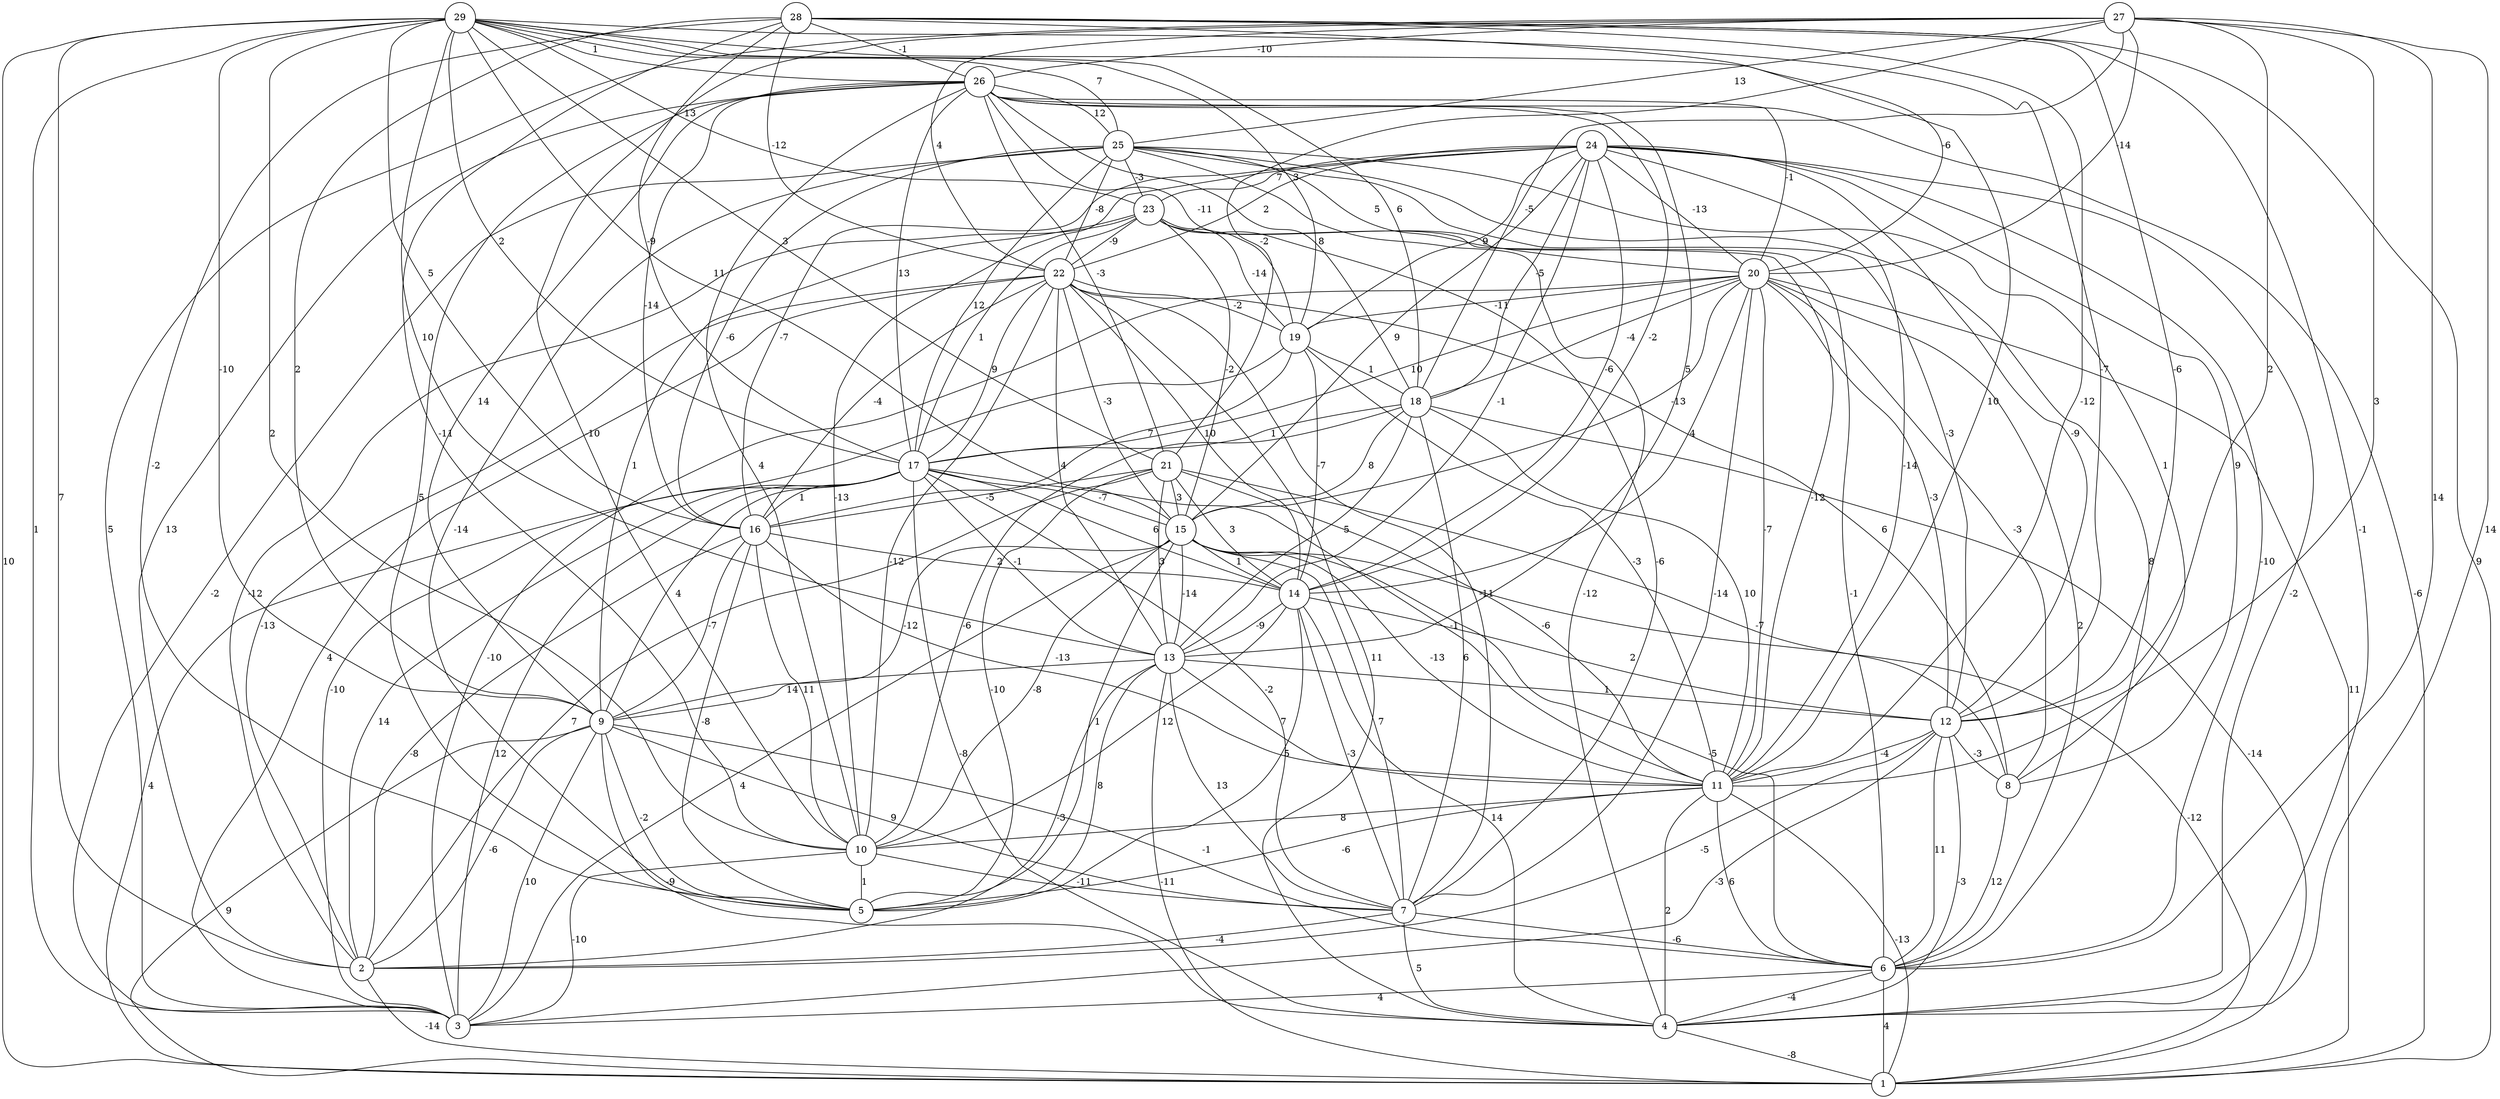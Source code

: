 graph { 
	 fontname="Helvetica,Arial,sans-serif" 
	 node [shape = circle]; 
	 29 -- 1 [label = "10"];
	 29 -- 2 [label = "7"];
	 29 -- 3 [label = "1"];
	 29 -- 9 [label = "-10"];
	 29 -- 10 [label = "2"];
	 29 -- 11 [label = "10"];
	 29 -- 12 [label = "-7"];
	 29 -- 13 [label = "10"];
	 29 -- 15 [label = "11"];
	 29 -- 16 [label = "5"];
	 29 -- 17 [label = "2"];
	 29 -- 18 [label = "6"];
	 29 -- 19 [label = "3"];
	 29 -- 21 [label = "3"];
	 29 -- 23 [label = "13"];
	 29 -- 25 [label = "7"];
	 29 -- 26 [label = "1"];
	 28 -- 1 [label = "9"];
	 28 -- 4 [label = "-1"];
	 28 -- 5 [label = "-2"];
	 28 -- 9 [label = "2"];
	 28 -- 10 [label = "-11"];
	 28 -- 11 [label = "-12"];
	 28 -- 12 [label = "-6"];
	 28 -- 17 [label = "-9"];
	 28 -- 20 [label = "-6"];
	 28 -- 22 [label = "-12"];
	 28 -- 26 [label = "-1"];
	 27 -- 3 [label = "5"];
	 27 -- 4 [label = "14"];
	 27 -- 6 [label = "14"];
	 27 -- 10 [label = "-10"];
	 27 -- 11 [label = "3"];
	 27 -- 12 [label = "2"];
	 27 -- 18 [label = "-5"];
	 27 -- 20 [label = "-14"];
	 27 -- 21 [label = "-2"];
	 27 -- 22 [label = "4"];
	 27 -- 25 [label = "13"];
	 27 -- 26 [label = "-10"];
	 26 -- 1 [label = "-6"];
	 26 -- 2 [label = "13"];
	 26 -- 5 [label = "5"];
	 26 -- 9 [label = "14"];
	 26 -- 10 [label = "4"];
	 26 -- 13 [label = "5"];
	 26 -- 14 [label = "-2"];
	 26 -- 16 [label = "-14"];
	 26 -- 17 [label = "13"];
	 26 -- 18 [label = "8"];
	 26 -- 19 [label = "-11"];
	 26 -- 20 [label = "-1"];
	 26 -- 21 [label = "-3"];
	 26 -- 25 [label = "12"];
	 25 -- 3 [label = "-2"];
	 25 -- 4 [label = "-12"];
	 25 -- 5 [label = "-14"];
	 25 -- 6 [label = "8"];
	 25 -- 8 [label = "1"];
	 25 -- 12 [label = "-3"];
	 25 -- 16 [label = "-6"];
	 25 -- 17 [label = "12"];
	 25 -- 20 [label = "5"];
	 25 -- 22 [label = "-8"];
	 25 -- 23 [label = "-3"];
	 24 -- 4 [label = "-2"];
	 24 -- 6 [label = "-10"];
	 24 -- 8 [label = "9"];
	 24 -- 10 [label = "-13"];
	 24 -- 11 [label = "-14"];
	 24 -- 12 [label = "-9"];
	 24 -- 13 [label = "-1"];
	 24 -- 14 [label = "-6"];
	 24 -- 15 [label = "9"];
	 24 -- 16 [label = "-7"];
	 24 -- 18 [label = "-5"];
	 24 -- 19 [label = "9"];
	 24 -- 20 [label = "-13"];
	 24 -- 22 [label = "2"];
	 24 -- 23 [label = "7"];
	 23 -- 2 [label = "-12"];
	 23 -- 6 [label = "-1"];
	 23 -- 7 [label = "-6"];
	 23 -- 9 [label = "1"];
	 23 -- 11 [label = "-12"];
	 23 -- 15 [label = "-2"];
	 23 -- 17 [label = "1"];
	 23 -- 19 [label = "-14"];
	 23 -- 22 [label = "-9"];
	 22 -- 2 [label = "-13"];
	 22 -- 3 [label = "4"];
	 22 -- 4 [label = "11"];
	 22 -- 7 [label = "-11"];
	 22 -- 8 [label = "6"];
	 22 -- 10 [label = "-12"];
	 22 -- 13 [label = "4"];
	 22 -- 14 [label = "10"];
	 22 -- 15 [label = "-3"];
	 22 -- 16 [label = "-4"];
	 22 -- 17 [label = "9"];
	 22 -- 19 [label = "-2"];
	 21 -- 2 [label = "7"];
	 21 -- 5 [label = "-10"];
	 21 -- 8 [label = "-7"];
	 21 -- 11 [label = "-6"];
	 21 -- 13 [label = "3"];
	 21 -- 14 [label = "3"];
	 21 -- 15 [label = "3"];
	 21 -- 16 [label = "-5"];
	 20 -- 1 [label = "11"];
	 20 -- 3 [label = "-10"];
	 20 -- 6 [label = "2"];
	 20 -- 7 [label = "-14"];
	 20 -- 8 [label = "-3"];
	 20 -- 11 [label = "-7"];
	 20 -- 12 [label = "-3"];
	 20 -- 14 [label = "4"];
	 20 -- 15 [label = "-13"];
	 20 -- 17 [label = "10"];
	 20 -- 18 [label = "-4"];
	 20 -- 19 [label = "-11"];
	 19 -- 3 [label = "-10"];
	 19 -- 11 [label = "-3"];
	 19 -- 14 [label = "-7"];
	 19 -- 16 [label = "7"];
	 19 -- 18 [label = "1"];
	 18 -- 1 [label = "-14"];
	 18 -- 7 [label = "6"];
	 18 -- 10 [label = "-6"];
	 18 -- 11 [label = "10"];
	 18 -- 13 [label = "5"];
	 18 -- 15 [label = "8"];
	 18 -- 17 [label = "1"];
	 17 -- 1 [label = "4"];
	 17 -- 2 [label = "14"];
	 17 -- 3 [label = "12"];
	 17 -- 4 [label = "-8"];
	 17 -- 7 [label = "-2"];
	 17 -- 9 [label = "4"];
	 17 -- 11 [label = "-1"];
	 17 -- 13 [label = "-1"];
	 17 -- 14 [label = "6"];
	 17 -- 15 [label = "-7"];
	 17 -- 16 [label = "1"];
	 16 -- 2 [label = "-8"];
	 16 -- 5 [label = "-8"];
	 16 -- 9 [label = "-7"];
	 16 -- 10 [label = "11"];
	 16 -- 11 [label = "-13"];
	 16 -- 14 [label = "2"];
	 15 -- 1 [label = "-12"];
	 15 -- 3 [label = "4"];
	 15 -- 5 [label = "1"];
	 15 -- 6 [label = "-5"];
	 15 -- 7 [label = "7"];
	 15 -- 9 [label = "-12"];
	 15 -- 10 [label = "-8"];
	 15 -- 11 [label = "-13"];
	 15 -- 13 [label = "-14"];
	 15 -- 14 [label = "1"];
	 14 -- 4 [label = "14"];
	 14 -- 5 [label = "5"];
	 14 -- 7 [label = "-3"];
	 14 -- 10 [label = "12"];
	 14 -- 12 [label = "2"];
	 14 -- 13 [label = "-9"];
	 13 -- 1 [label = "-11"];
	 13 -- 2 [label = "-3"];
	 13 -- 5 [label = "8"];
	 13 -- 7 [label = "13"];
	 13 -- 9 [label = "14"];
	 13 -- 11 [label = "7"];
	 13 -- 12 [label = "1"];
	 12 -- 2 [label = "-5"];
	 12 -- 3 [label = "-3"];
	 12 -- 4 [label = "-3"];
	 12 -- 6 [label = "11"];
	 12 -- 8 [label = "-3"];
	 12 -- 11 [label = "-4"];
	 11 -- 1 [label = "-13"];
	 11 -- 4 [label = "2"];
	 11 -- 5 [label = "-6"];
	 11 -- 6 [label = "6"];
	 11 -- 10 [label = "8"];
	 10 -- 3 [label = "-10"];
	 10 -- 5 [label = "1"];
	 10 -- 7 [label = "-11"];
	 9 -- 1 [label = "9"];
	 9 -- 2 [label = "-6"];
	 9 -- 3 [label = "10"];
	 9 -- 4 [label = "-9"];
	 9 -- 5 [label = "-2"];
	 9 -- 6 [label = "-1"];
	 9 -- 7 [label = "9"];
	 8 -- 6 [label = "12"];
	 7 -- 2 [label = "-4"];
	 7 -- 4 [label = "5"];
	 7 -- 6 [label = "-6"];
	 6 -- 1 [label = "4"];
	 6 -- 3 [label = "4"];
	 6 -- 4 [label = "-4"];
	 4 -- 1 [label = "-8"];
	 2 -- 1 [label = "-14"];
	 1;
	 2;
	 3;
	 4;
	 5;
	 6;
	 7;
	 8;
	 9;
	 10;
	 11;
	 12;
	 13;
	 14;
	 15;
	 16;
	 17;
	 18;
	 19;
	 20;
	 21;
	 22;
	 23;
	 24;
	 25;
	 26;
	 27;
	 28;
	 29;
}
